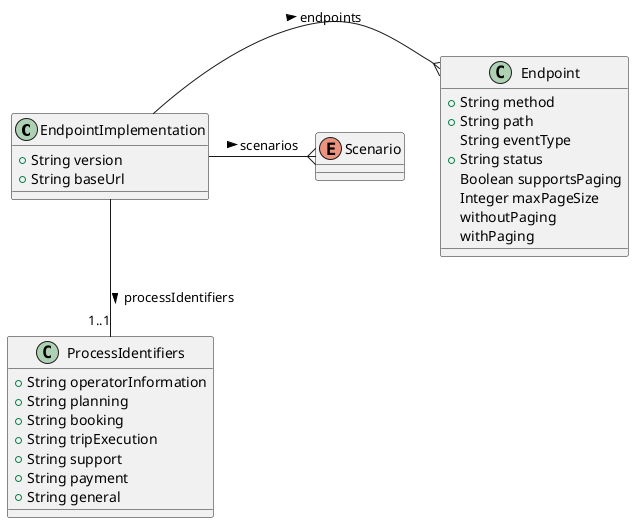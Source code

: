 @startuml
class EndpointImplementation {
 +String version
 +String baseUrl
}
EndpointImplementation -{ Endpoint : endpoints >
EndpointImplementation -{ Scenario : scenarios >
EndpointImplementation --  "1..1" ProcessIdentifiers : processIdentifiers >
class Endpoint {
 +String method
 +String path
  String eventType
 +String status
  Boolean supportsPaging
  Integer maxPageSize
   withoutPaging
   withPaging
}
enum Scenario {
}
class ProcessIdentifiers {
 +String operatorInformation
 +String planning
 +String booking
 +String tripExecution
 +String support
 +String payment
 +String general
}
@enduml
